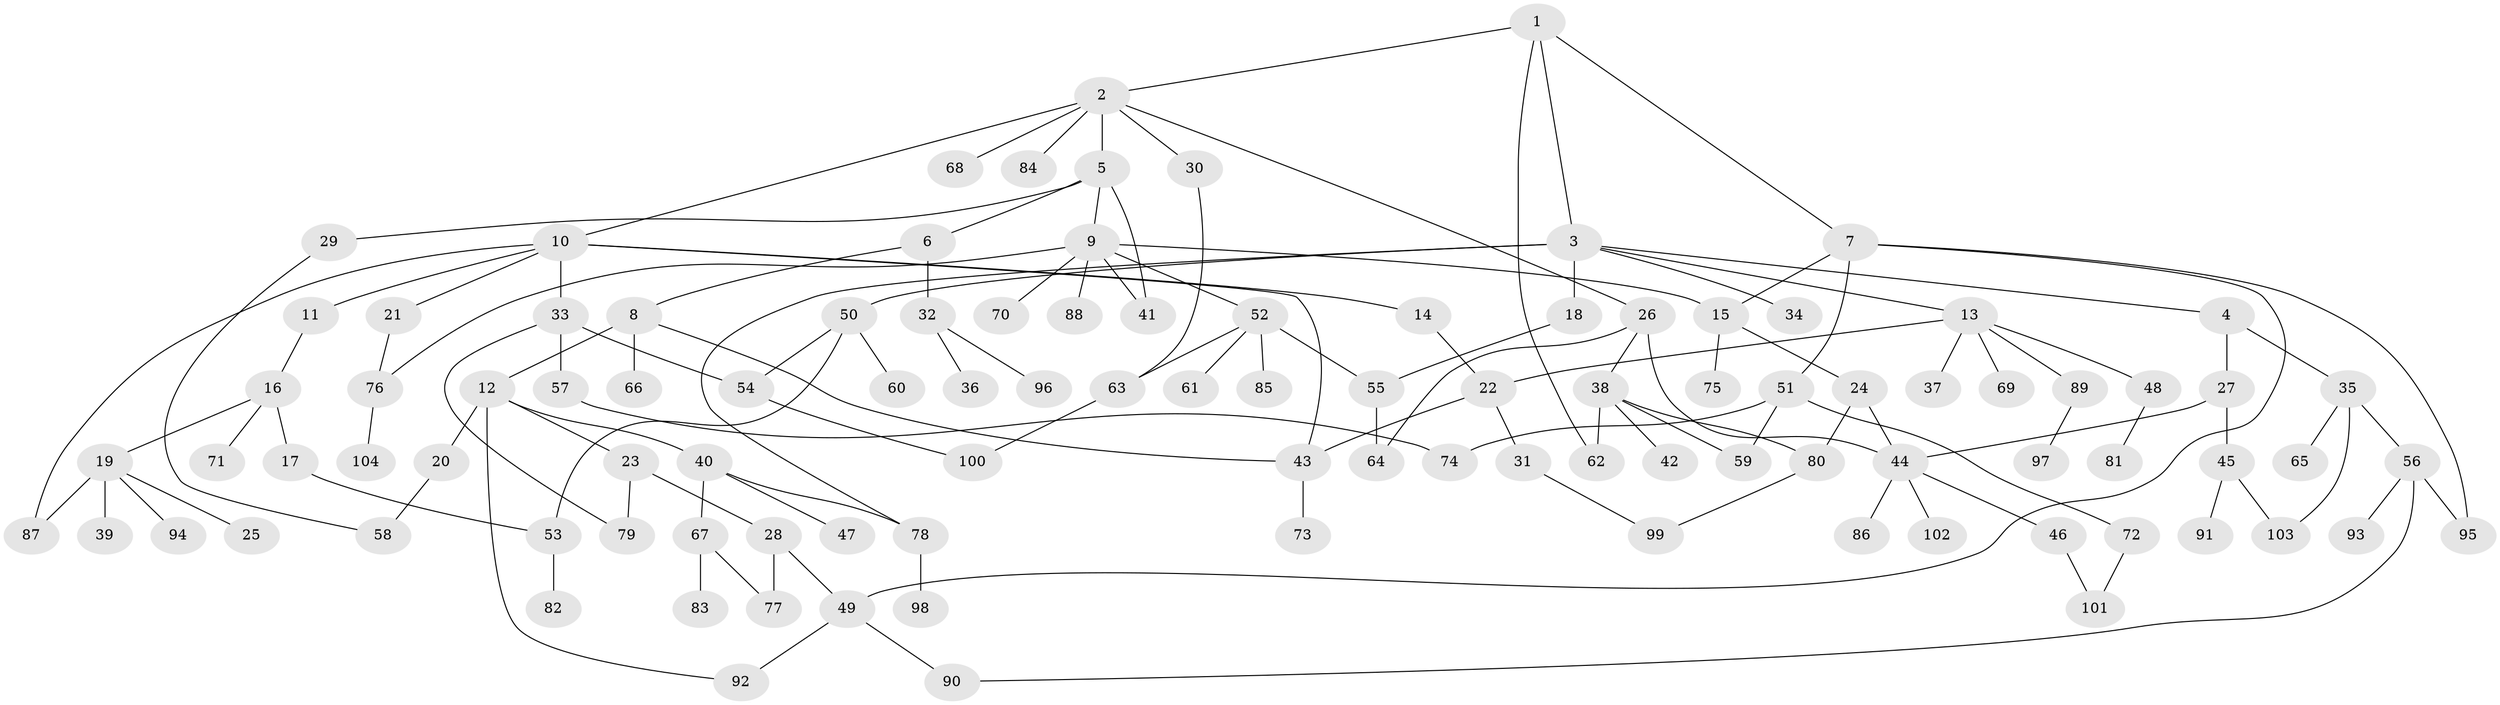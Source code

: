 // Generated by graph-tools (version 1.1) at 2025/10/02/27/25 16:10:55]
// undirected, 104 vertices, 133 edges
graph export_dot {
graph [start="1"]
  node [color=gray90,style=filled];
  1;
  2;
  3;
  4;
  5;
  6;
  7;
  8;
  9;
  10;
  11;
  12;
  13;
  14;
  15;
  16;
  17;
  18;
  19;
  20;
  21;
  22;
  23;
  24;
  25;
  26;
  27;
  28;
  29;
  30;
  31;
  32;
  33;
  34;
  35;
  36;
  37;
  38;
  39;
  40;
  41;
  42;
  43;
  44;
  45;
  46;
  47;
  48;
  49;
  50;
  51;
  52;
  53;
  54;
  55;
  56;
  57;
  58;
  59;
  60;
  61;
  62;
  63;
  64;
  65;
  66;
  67;
  68;
  69;
  70;
  71;
  72;
  73;
  74;
  75;
  76;
  77;
  78;
  79;
  80;
  81;
  82;
  83;
  84;
  85;
  86;
  87;
  88;
  89;
  90;
  91;
  92;
  93;
  94;
  95;
  96;
  97;
  98;
  99;
  100;
  101;
  102;
  103;
  104;
  1 -- 2;
  1 -- 3;
  1 -- 7;
  1 -- 62;
  2 -- 5;
  2 -- 10;
  2 -- 26;
  2 -- 30;
  2 -- 68;
  2 -- 84;
  3 -- 4;
  3 -- 13;
  3 -- 18;
  3 -- 34;
  3 -- 50;
  3 -- 78;
  4 -- 27;
  4 -- 35;
  5 -- 6;
  5 -- 9;
  5 -- 29;
  5 -- 41;
  6 -- 8;
  6 -- 32;
  7 -- 51;
  7 -- 49;
  7 -- 95;
  7 -- 15;
  8 -- 12;
  8 -- 66;
  8 -- 43;
  9 -- 15;
  9 -- 41;
  9 -- 52;
  9 -- 70;
  9 -- 88;
  9 -- 76;
  10 -- 11;
  10 -- 14;
  10 -- 21;
  10 -- 33;
  10 -- 87;
  10 -- 43;
  11 -- 16;
  12 -- 20;
  12 -- 23;
  12 -- 40;
  12 -- 92;
  13 -- 22;
  13 -- 37;
  13 -- 48;
  13 -- 69;
  13 -- 89;
  14 -- 22;
  15 -- 24;
  15 -- 75;
  16 -- 17;
  16 -- 19;
  16 -- 71;
  17 -- 53;
  18 -- 55;
  19 -- 25;
  19 -- 39;
  19 -- 94;
  19 -- 87;
  20 -- 58;
  21 -- 76;
  22 -- 31;
  22 -- 43;
  23 -- 28;
  23 -- 79;
  24 -- 80;
  24 -- 44;
  26 -- 38;
  26 -- 64;
  26 -- 44;
  27 -- 44;
  27 -- 45;
  28 -- 49;
  28 -- 77;
  29 -- 58;
  30 -- 63;
  31 -- 99;
  32 -- 36;
  32 -- 96;
  33 -- 54;
  33 -- 57;
  33 -- 79;
  35 -- 56;
  35 -- 65;
  35 -- 103;
  38 -- 42;
  38 -- 59;
  38 -- 62;
  38 -- 80;
  40 -- 47;
  40 -- 67;
  40 -- 78;
  43 -- 73;
  44 -- 46;
  44 -- 86;
  44 -- 102;
  45 -- 91;
  45 -- 103;
  46 -- 101;
  48 -- 81;
  49 -- 90;
  49 -- 92;
  50 -- 60;
  50 -- 53;
  50 -- 54;
  51 -- 72;
  51 -- 74;
  51 -- 59;
  52 -- 55;
  52 -- 61;
  52 -- 63;
  52 -- 85;
  53 -- 82;
  54 -- 100;
  55 -- 64;
  56 -- 93;
  56 -- 95;
  56 -- 90;
  57 -- 74;
  63 -- 100;
  67 -- 77;
  67 -- 83;
  72 -- 101;
  76 -- 104;
  78 -- 98;
  80 -- 99;
  89 -- 97;
}
